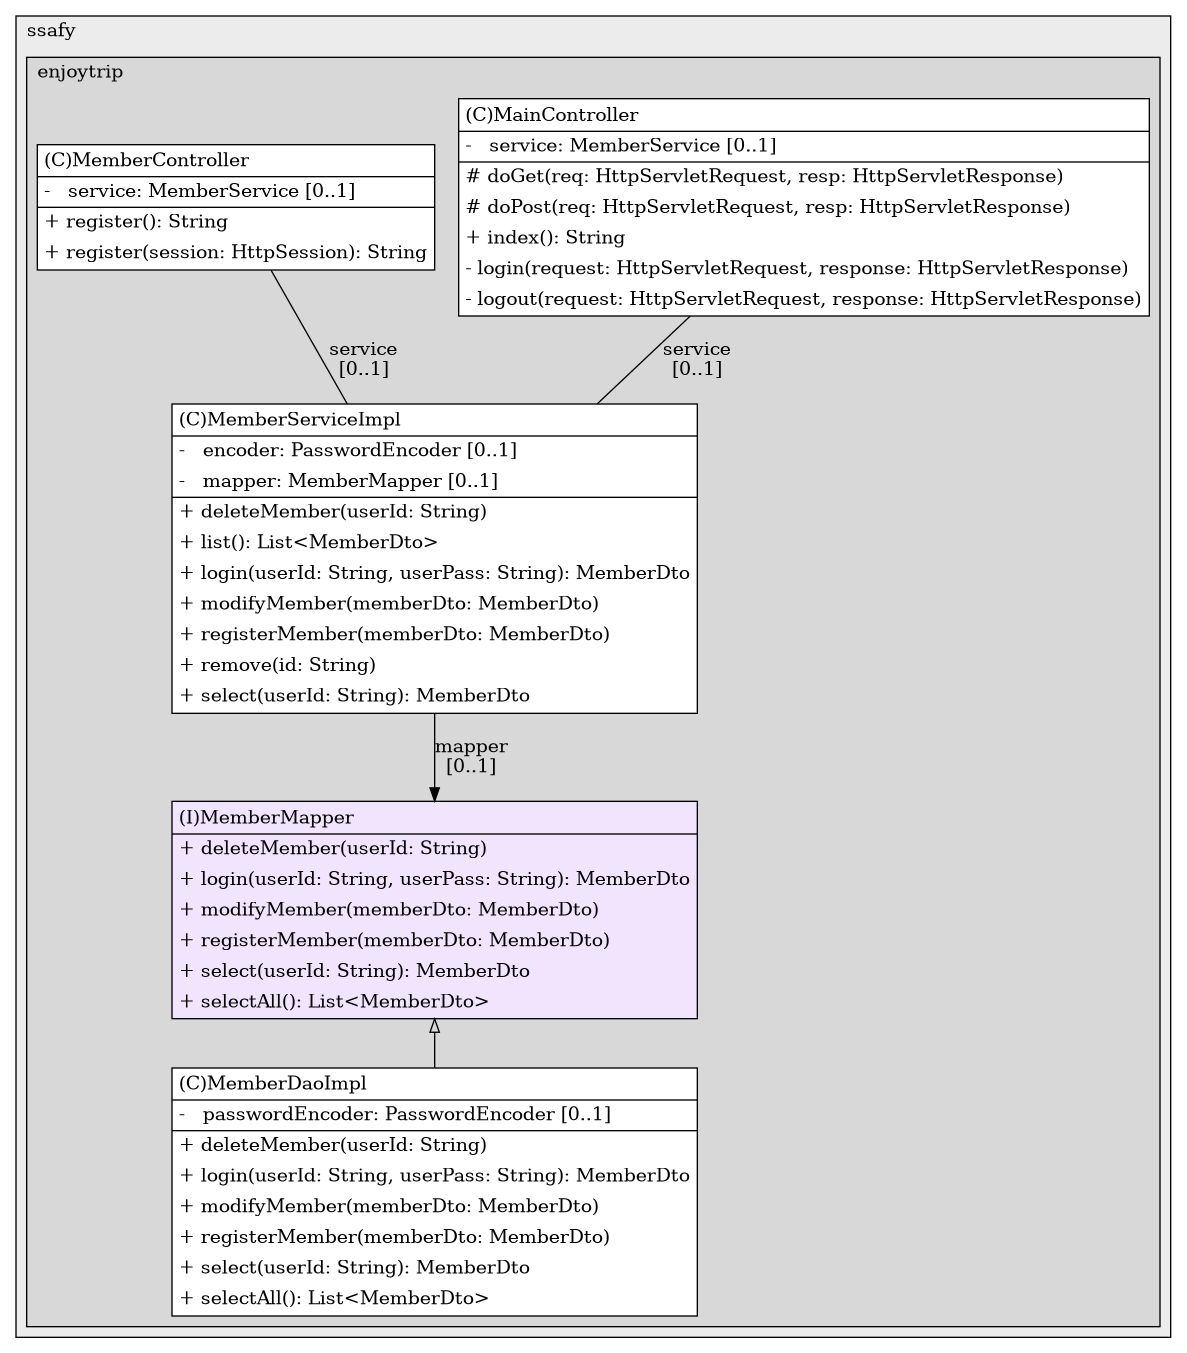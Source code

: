 @startuml

/' diagram meta data start
config=StructureConfiguration;
{
  "projectClassification": {
    "searchMode": "OpenProject", // OpenProject, AllProjects
    "includedProjects": "",
    "pathEndKeywords": "*.impl",
    "isClientPath": "",
    "isClientName": "",
    "isTestPath": "",
    "isTestName": "",
    "isMappingPath": "",
    "isMappingName": "",
    "isDataAccessPath": "",
    "isDataAccessName": "",
    "isDataStructurePath": "",
    "isDataStructureName": "",
    "isInterfaceStructuresPath": "",
    "isInterfaceStructuresName": "",
    "isEntryPointPath": "",
    "isEntryPointName": "",
    "treatFinalFieldsAsMandatory": false
  },
  "graphRestriction": {
    "classPackageExcludeFilter": "",
    "classPackageIncludeFilter": "",
    "classNameExcludeFilter": "",
    "classNameIncludeFilter": "",
    "methodNameExcludeFilter": "",
    "methodNameIncludeFilter": "",
    "removeByInheritance": "", // inheritance/annotation based filtering is done in a second step
    "removeByAnnotation": "",
    "removeByClassPackage": "", // cleanup the graph after inheritance/annotation based filtering is done
    "removeByClassName": "",
    "cutMappings": false,
    "cutEnum": true,
    "cutTests": true,
    "cutClient": true,
    "cutDataAccess": false,
    "cutInterfaceStructures": false,
    "cutDataStructures": false,
    "cutGetterAndSetter": true,
    "cutConstructors": true
  },
  "graphTraversal": {
    "forwardDepth": 6,
    "backwardDepth": 6,
    "classPackageExcludeFilter": "",
    "classPackageIncludeFilter": "",
    "classNameExcludeFilter": "",
    "classNameIncludeFilter": "",
    "methodNameExcludeFilter": "",
    "methodNameIncludeFilter": "",
    "hideMappings": false,
    "hideDataStructures": false,
    "hidePrivateMethods": true,
    "hideInterfaceCalls": true, // indirection: implementation -> interface (is hidden) -> implementation
    "onlyShowApplicationEntryPoints": false, // root node is included
    "useMethodCallsForStructureDiagram": "ForwardOnly" // ForwardOnly, BothDirections, No
  },
  "details": {
    "aggregation": "GroupByClass", // ByClass, GroupByClass, None
    "showClassGenericTypes": true,
    "showMethods": true,
    "showMethodParameterNames": true,
    "showMethodParameterTypes": true,
    "showMethodReturnType": true,
    "showPackageLevels": 2,
    "showDetailedClassStructure": true
  },
  "rootClass": "com.ssafy.enjoytrip.member.model.mapper.MemberMapper",
  "extensionCallbackMethod": "" // qualified.class.name#methodName - signature: public static String method(String)
}
diagram meta data end '/



digraph g {
    rankdir="TB"
    splines=polyline
    

'nodes 
subgraph cluster_109727380 { 
   	label=ssafy
	labeljust=l
	fillcolor="#ececec"
	style=filled
   
   subgraph cluster_1464439382 { 
   	label=enjoytrip
	labeljust=l
	fillcolor="#d8d8d8"
	style=filled
   
   MainController1076287169[
	label=<<TABLE BORDER="1" CELLBORDER="0" CELLPADDING="4" CELLSPACING="0">
<TR><TD ALIGN="LEFT" >(C)MainController</TD></TR>
<HR/>
<TR><TD ALIGN="LEFT" >-   service: MemberService [0..1]</TD></TR>
<HR/>
<TR><TD ALIGN="LEFT" ># doGet(req: HttpServletRequest, resp: HttpServletResponse)</TD></TR>
<TR><TD ALIGN="LEFT" ># doPost(req: HttpServletRequest, resp: HttpServletResponse)</TD></TR>
<TR><TD ALIGN="LEFT" >+ index(): String</TD></TR>
<TR><TD ALIGN="LEFT" >- login(request: HttpServletRequest, response: HttpServletResponse)</TD></TR>
<TR><TD ALIGN="LEFT" >- logout(request: HttpServletRequest, response: HttpServletResponse)</TD></TR>
</TABLE>>
	style=filled
	margin=0
	shape=plaintext
	fillcolor="#FFFFFF"
];

MemberController1369627819[
	label=<<TABLE BORDER="1" CELLBORDER="0" CELLPADDING="4" CELLSPACING="0">
<TR><TD ALIGN="LEFT" >(C)MemberController</TD></TR>
<HR/>
<TR><TD ALIGN="LEFT" >-   service: MemberService [0..1]</TD></TR>
<HR/>
<TR><TD ALIGN="LEFT" >+ register(): String</TD></TR>
<TR><TD ALIGN="LEFT" >+ register(session: HttpSession): String</TD></TR>
</TABLE>>
	style=filled
	margin=0
	shape=plaintext
	fillcolor="#FFFFFF"
];

MemberDaoImpl1433971618[
	label=<<TABLE BORDER="1" CELLBORDER="0" CELLPADDING="4" CELLSPACING="0">
<TR><TD ALIGN="LEFT" >(C)MemberDaoImpl</TD></TR>
<HR/>
<TR><TD ALIGN="LEFT" >-   passwordEncoder: PasswordEncoder [0..1]</TD></TR>
<HR/>
<TR><TD ALIGN="LEFT" >+ deleteMember(userId: String)</TD></TR>
<TR><TD ALIGN="LEFT" >+ login(userId: String, userPass: String): MemberDto</TD></TR>
<TR><TD ALIGN="LEFT" >+ modifyMember(memberDto: MemberDto)</TD></TR>
<TR><TD ALIGN="LEFT" >+ registerMember(memberDto: MemberDto)</TD></TR>
<TR><TD ALIGN="LEFT" >+ select(userId: String): MemberDto</TD></TR>
<TR><TD ALIGN="LEFT" >+ selectAll(): List&lt;MemberDto&gt;</TD></TR>
</TABLE>>
	style=filled
	margin=0
	shape=plaintext
	fillcolor="#FFFFFF"
];

MemberMapper1445942795[
	label=<<TABLE BORDER="1" CELLBORDER="0" CELLPADDING="4" CELLSPACING="0">
<TR><TD ALIGN="LEFT" >(I)MemberMapper</TD></TR>
<HR/>
<TR><TD ALIGN="LEFT" >+ deleteMember(userId: String)</TD></TR>
<TR><TD ALIGN="LEFT" >+ login(userId: String, userPass: String): MemberDto</TD></TR>
<TR><TD ALIGN="LEFT" >+ modifyMember(memberDto: MemberDto)</TD></TR>
<TR><TD ALIGN="LEFT" >+ registerMember(memberDto: MemberDto)</TD></TR>
<TR><TD ALIGN="LEFT" >+ select(userId: String): MemberDto</TD></TR>
<TR><TD ALIGN="LEFT" >+ selectAll(): List&lt;MemberDto&gt;</TD></TR>
</TABLE>>
	style=filled
	margin=0
	shape=plaintext
	fillcolor="#F1E5FD"
];

MemberServiceImpl727953023[
	label=<<TABLE BORDER="1" CELLBORDER="0" CELLPADDING="4" CELLSPACING="0">
<TR><TD ALIGN="LEFT" >(C)MemberServiceImpl</TD></TR>
<HR/>
<TR><TD ALIGN="LEFT" >-   encoder: PasswordEncoder [0..1]</TD></TR>
<TR><TD ALIGN="LEFT" >-   mapper: MemberMapper [0..1]</TD></TR>
<HR/>
<TR><TD ALIGN="LEFT" >+ deleteMember(userId: String)</TD></TR>
<TR><TD ALIGN="LEFT" >+ list(): List&lt;MemberDto&gt;</TD></TR>
<TR><TD ALIGN="LEFT" >+ login(userId: String, userPass: String): MemberDto</TD></TR>
<TR><TD ALIGN="LEFT" >+ modifyMember(memberDto: MemberDto)</TD></TR>
<TR><TD ALIGN="LEFT" >+ registerMember(memberDto: MemberDto)</TD></TR>
<TR><TD ALIGN="LEFT" >+ remove(id: String)</TD></TR>
<TR><TD ALIGN="LEFT" >+ select(userId: String): MemberDto</TD></TR>
</TABLE>>
	style=filled
	margin=0
	shape=plaintext
	fillcolor="#FFFFFF"
];
} 
} 

'edges    
MainController1076287169 -> MemberServiceImpl727953023[label="service
[0..1]", arrowhead=none];
MemberController1369627819 -> MemberServiceImpl727953023[label="service
[0..1]", arrowhead=none];
MemberMapper1445942795 -> MemberDaoImpl1433971618[arrowhead=none, arrowtail=empty, dir=both];
MemberServiceImpl727953023 -> MemberMapper1445942795[label="mapper
[0..1]"];
    
}
@enduml